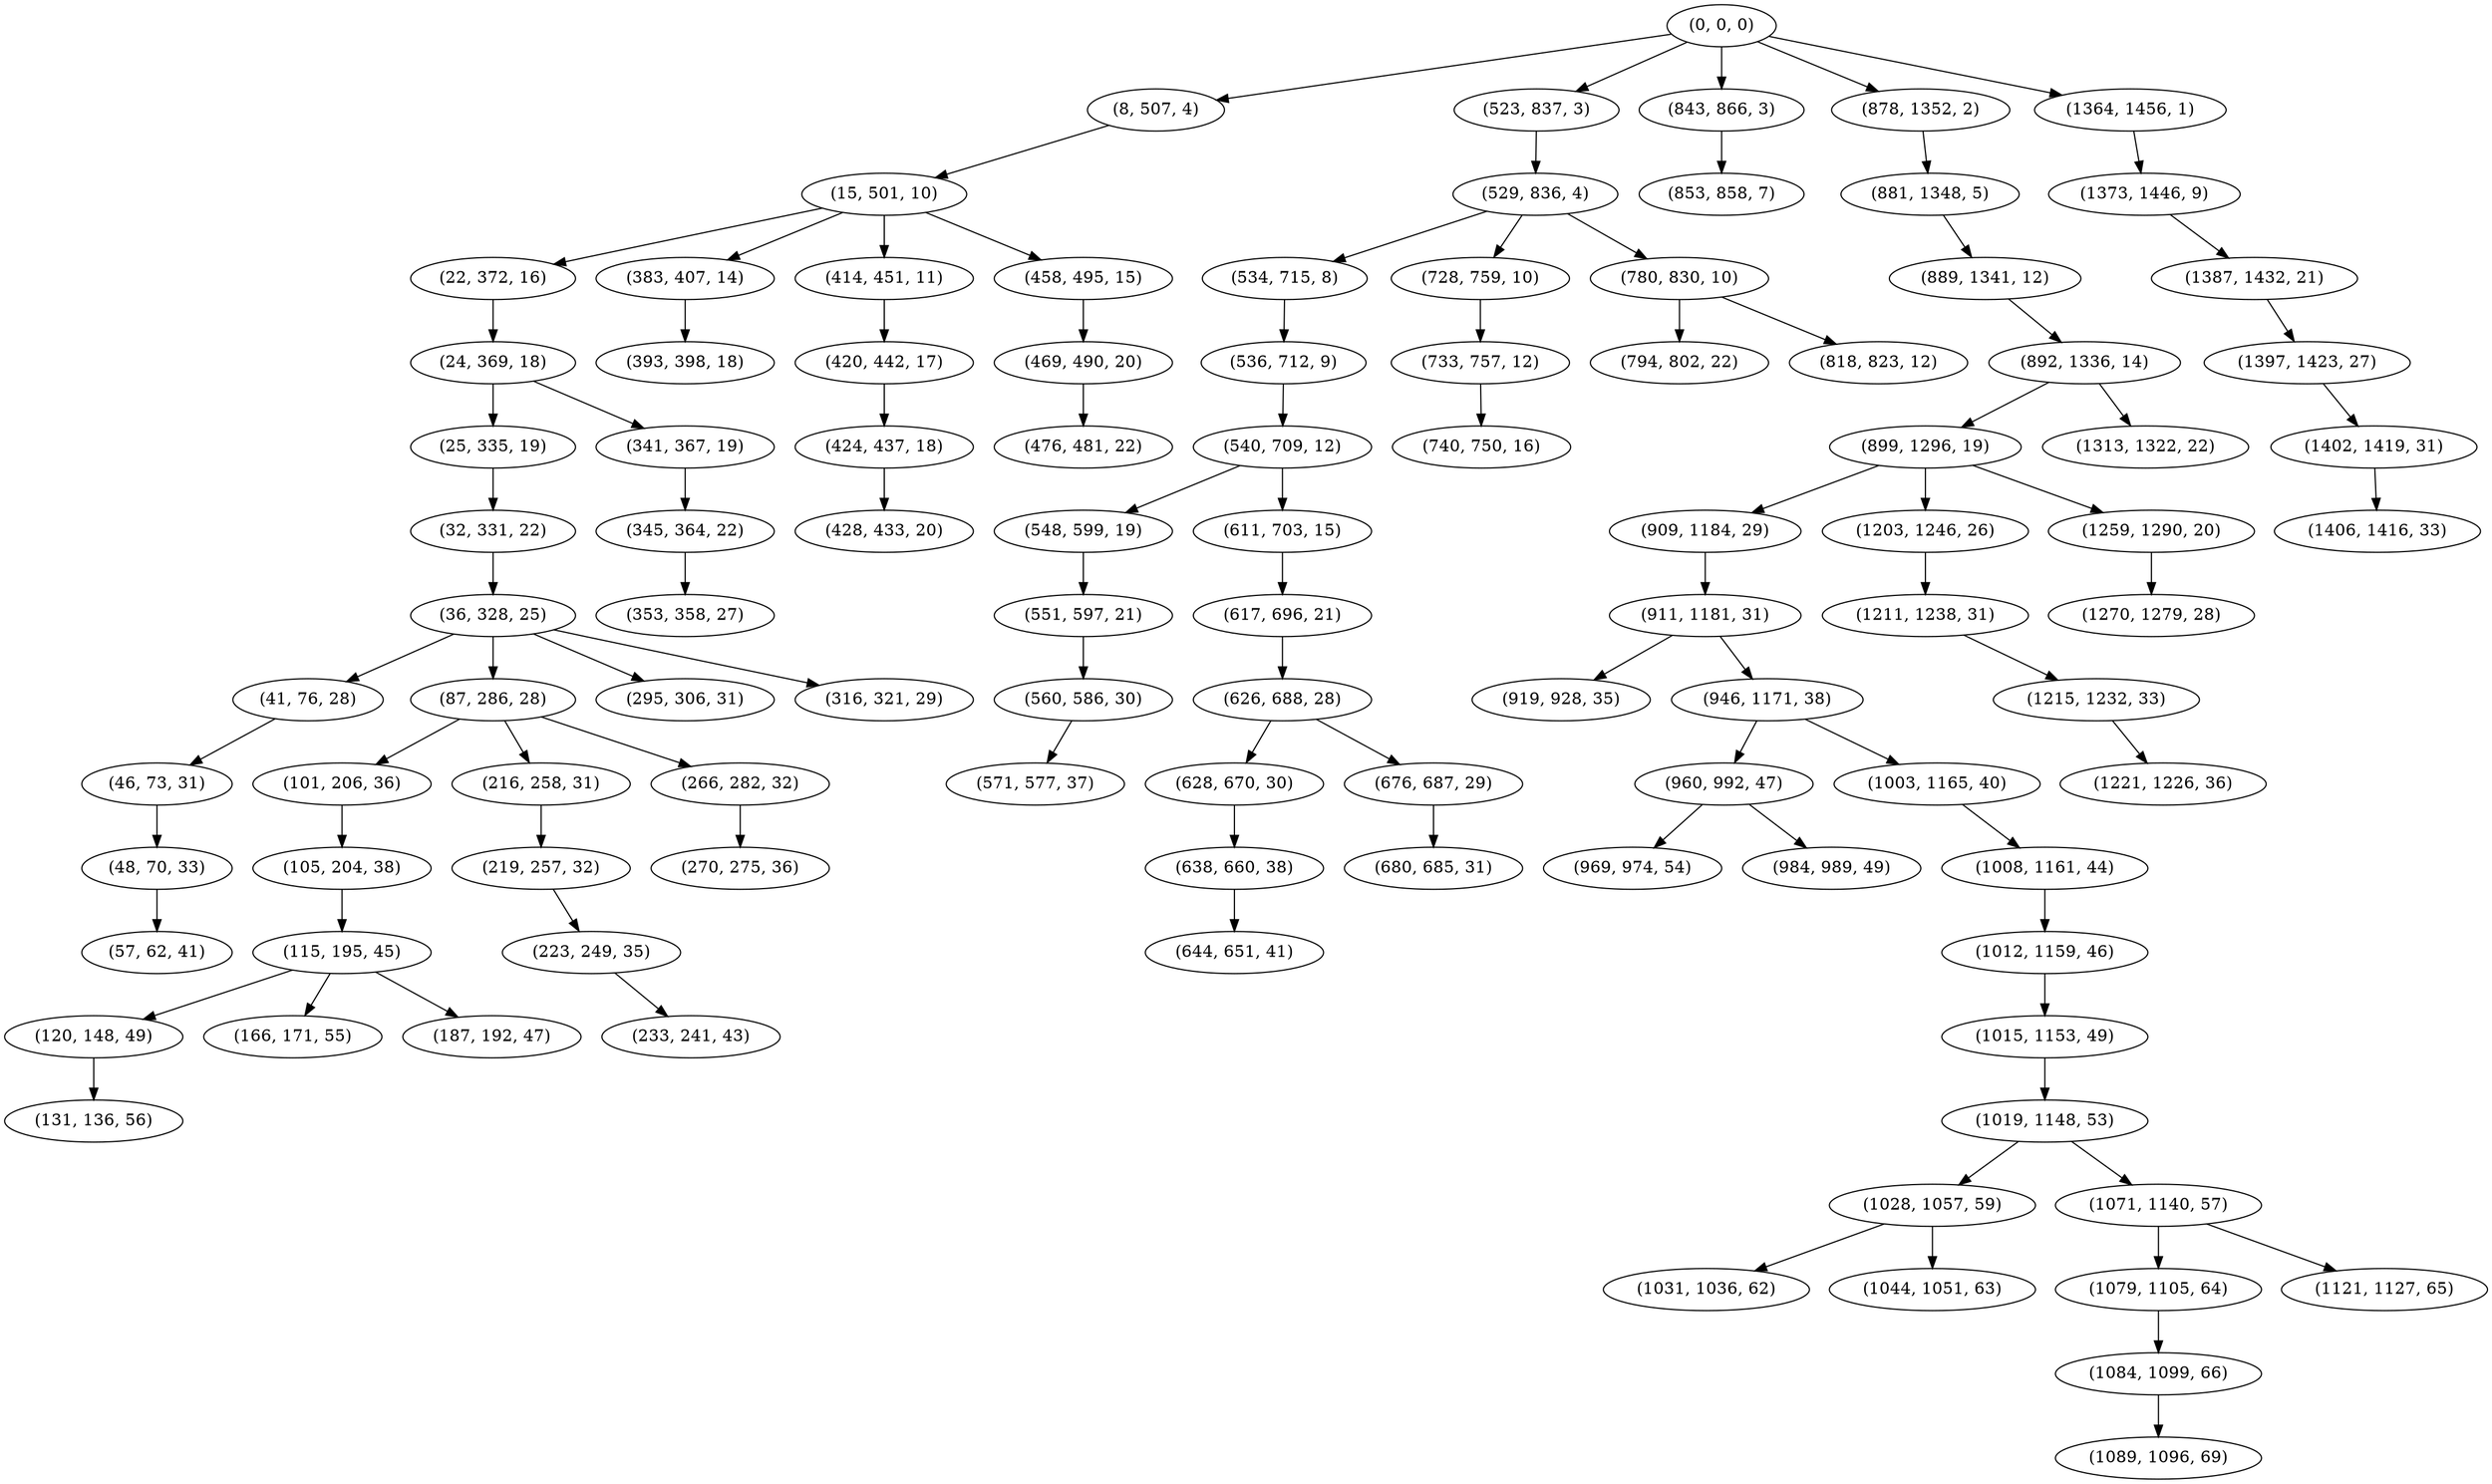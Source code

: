 digraph tree {
    "(0, 0, 0)";
    "(8, 507, 4)";
    "(15, 501, 10)";
    "(22, 372, 16)";
    "(24, 369, 18)";
    "(25, 335, 19)";
    "(32, 331, 22)";
    "(36, 328, 25)";
    "(41, 76, 28)";
    "(46, 73, 31)";
    "(48, 70, 33)";
    "(57, 62, 41)";
    "(87, 286, 28)";
    "(101, 206, 36)";
    "(105, 204, 38)";
    "(115, 195, 45)";
    "(120, 148, 49)";
    "(131, 136, 56)";
    "(166, 171, 55)";
    "(187, 192, 47)";
    "(216, 258, 31)";
    "(219, 257, 32)";
    "(223, 249, 35)";
    "(233, 241, 43)";
    "(266, 282, 32)";
    "(270, 275, 36)";
    "(295, 306, 31)";
    "(316, 321, 29)";
    "(341, 367, 19)";
    "(345, 364, 22)";
    "(353, 358, 27)";
    "(383, 407, 14)";
    "(393, 398, 18)";
    "(414, 451, 11)";
    "(420, 442, 17)";
    "(424, 437, 18)";
    "(428, 433, 20)";
    "(458, 495, 15)";
    "(469, 490, 20)";
    "(476, 481, 22)";
    "(523, 837, 3)";
    "(529, 836, 4)";
    "(534, 715, 8)";
    "(536, 712, 9)";
    "(540, 709, 12)";
    "(548, 599, 19)";
    "(551, 597, 21)";
    "(560, 586, 30)";
    "(571, 577, 37)";
    "(611, 703, 15)";
    "(617, 696, 21)";
    "(626, 688, 28)";
    "(628, 670, 30)";
    "(638, 660, 38)";
    "(644, 651, 41)";
    "(676, 687, 29)";
    "(680, 685, 31)";
    "(728, 759, 10)";
    "(733, 757, 12)";
    "(740, 750, 16)";
    "(780, 830, 10)";
    "(794, 802, 22)";
    "(818, 823, 12)";
    "(843, 866, 3)";
    "(853, 858, 7)";
    "(878, 1352, 2)";
    "(881, 1348, 5)";
    "(889, 1341, 12)";
    "(892, 1336, 14)";
    "(899, 1296, 19)";
    "(909, 1184, 29)";
    "(911, 1181, 31)";
    "(919, 928, 35)";
    "(946, 1171, 38)";
    "(960, 992, 47)";
    "(969, 974, 54)";
    "(984, 989, 49)";
    "(1003, 1165, 40)";
    "(1008, 1161, 44)";
    "(1012, 1159, 46)";
    "(1015, 1153, 49)";
    "(1019, 1148, 53)";
    "(1028, 1057, 59)";
    "(1031, 1036, 62)";
    "(1044, 1051, 63)";
    "(1071, 1140, 57)";
    "(1079, 1105, 64)";
    "(1084, 1099, 66)";
    "(1089, 1096, 69)";
    "(1121, 1127, 65)";
    "(1203, 1246, 26)";
    "(1211, 1238, 31)";
    "(1215, 1232, 33)";
    "(1221, 1226, 36)";
    "(1259, 1290, 20)";
    "(1270, 1279, 28)";
    "(1313, 1322, 22)";
    "(1364, 1456, 1)";
    "(1373, 1446, 9)";
    "(1387, 1432, 21)";
    "(1397, 1423, 27)";
    "(1402, 1419, 31)";
    "(1406, 1416, 33)";
    "(0, 0, 0)" -> "(8, 507, 4)";
    "(0, 0, 0)" -> "(523, 837, 3)";
    "(0, 0, 0)" -> "(843, 866, 3)";
    "(0, 0, 0)" -> "(878, 1352, 2)";
    "(0, 0, 0)" -> "(1364, 1456, 1)";
    "(8, 507, 4)" -> "(15, 501, 10)";
    "(15, 501, 10)" -> "(22, 372, 16)";
    "(15, 501, 10)" -> "(383, 407, 14)";
    "(15, 501, 10)" -> "(414, 451, 11)";
    "(15, 501, 10)" -> "(458, 495, 15)";
    "(22, 372, 16)" -> "(24, 369, 18)";
    "(24, 369, 18)" -> "(25, 335, 19)";
    "(24, 369, 18)" -> "(341, 367, 19)";
    "(25, 335, 19)" -> "(32, 331, 22)";
    "(32, 331, 22)" -> "(36, 328, 25)";
    "(36, 328, 25)" -> "(41, 76, 28)";
    "(36, 328, 25)" -> "(87, 286, 28)";
    "(36, 328, 25)" -> "(295, 306, 31)";
    "(36, 328, 25)" -> "(316, 321, 29)";
    "(41, 76, 28)" -> "(46, 73, 31)";
    "(46, 73, 31)" -> "(48, 70, 33)";
    "(48, 70, 33)" -> "(57, 62, 41)";
    "(87, 286, 28)" -> "(101, 206, 36)";
    "(87, 286, 28)" -> "(216, 258, 31)";
    "(87, 286, 28)" -> "(266, 282, 32)";
    "(101, 206, 36)" -> "(105, 204, 38)";
    "(105, 204, 38)" -> "(115, 195, 45)";
    "(115, 195, 45)" -> "(120, 148, 49)";
    "(115, 195, 45)" -> "(166, 171, 55)";
    "(115, 195, 45)" -> "(187, 192, 47)";
    "(120, 148, 49)" -> "(131, 136, 56)";
    "(216, 258, 31)" -> "(219, 257, 32)";
    "(219, 257, 32)" -> "(223, 249, 35)";
    "(223, 249, 35)" -> "(233, 241, 43)";
    "(266, 282, 32)" -> "(270, 275, 36)";
    "(341, 367, 19)" -> "(345, 364, 22)";
    "(345, 364, 22)" -> "(353, 358, 27)";
    "(383, 407, 14)" -> "(393, 398, 18)";
    "(414, 451, 11)" -> "(420, 442, 17)";
    "(420, 442, 17)" -> "(424, 437, 18)";
    "(424, 437, 18)" -> "(428, 433, 20)";
    "(458, 495, 15)" -> "(469, 490, 20)";
    "(469, 490, 20)" -> "(476, 481, 22)";
    "(523, 837, 3)" -> "(529, 836, 4)";
    "(529, 836, 4)" -> "(534, 715, 8)";
    "(529, 836, 4)" -> "(728, 759, 10)";
    "(529, 836, 4)" -> "(780, 830, 10)";
    "(534, 715, 8)" -> "(536, 712, 9)";
    "(536, 712, 9)" -> "(540, 709, 12)";
    "(540, 709, 12)" -> "(548, 599, 19)";
    "(540, 709, 12)" -> "(611, 703, 15)";
    "(548, 599, 19)" -> "(551, 597, 21)";
    "(551, 597, 21)" -> "(560, 586, 30)";
    "(560, 586, 30)" -> "(571, 577, 37)";
    "(611, 703, 15)" -> "(617, 696, 21)";
    "(617, 696, 21)" -> "(626, 688, 28)";
    "(626, 688, 28)" -> "(628, 670, 30)";
    "(626, 688, 28)" -> "(676, 687, 29)";
    "(628, 670, 30)" -> "(638, 660, 38)";
    "(638, 660, 38)" -> "(644, 651, 41)";
    "(676, 687, 29)" -> "(680, 685, 31)";
    "(728, 759, 10)" -> "(733, 757, 12)";
    "(733, 757, 12)" -> "(740, 750, 16)";
    "(780, 830, 10)" -> "(794, 802, 22)";
    "(780, 830, 10)" -> "(818, 823, 12)";
    "(843, 866, 3)" -> "(853, 858, 7)";
    "(878, 1352, 2)" -> "(881, 1348, 5)";
    "(881, 1348, 5)" -> "(889, 1341, 12)";
    "(889, 1341, 12)" -> "(892, 1336, 14)";
    "(892, 1336, 14)" -> "(899, 1296, 19)";
    "(892, 1336, 14)" -> "(1313, 1322, 22)";
    "(899, 1296, 19)" -> "(909, 1184, 29)";
    "(899, 1296, 19)" -> "(1203, 1246, 26)";
    "(899, 1296, 19)" -> "(1259, 1290, 20)";
    "(909, 1184, 29)" -> "(911, 1181, 31)";
    "(911, 1181, 31)" -> "(919, 928, 35)";
    "(911, 1181, 31)" -> "(946, 1171, 38)";
    "(946, 1171, 38)" -> "(960, 992, 47)";
    "(946, 1171, 38)" -> "(1003, 1165, 40)";
    "(960, 992, 47)" -> "(969, 974, 54)";
    "(960, 992, 47)" -> "(984, 989, 49)";
    "(1003, 1165, 40)" -> "(1008, 1161, 44)";
    "(1008, 1161, 44)" -> "(1012, 1159, 46)";
    "(1012, 1159, 46)" -> "(1015, 1153, 49)";
    "(1015, 1153, 49)" -> "(1019, 1148, 53)";
    "(1019, 1148, 53)" -> "(1028, 1057, 59)";
    "(1019, 1148, 53)" -> "(1071, 1140, 57)";
    "(1028, 1057, 59)" -> "(1031, 1036, 62)";
    "(1028, 1057, 59)" -> "(1044, 1051, 63)";
    "(1071, 1140, 57)" -> "(1079, 1105, 64)";
    "(1071, 1140, 57)" -> "(1121, 1127, 65)";
    "(1079, 1105, 64)" -> "(1084, 1099, 66)";
    "(1084, 1099, 66)" -> "(1089, 1096, 69)";
    "(1203, 1246, 26)" -> "(1211, 1238, 31)";
    "(1211, 1238, 31)" -> "(1215, 1232, 33)";
    "(1215, 1232, 33)" -> "(1221, 1226, 36)";
    "(1259, 1290, 20)" -> "(1270, 1279, 28)";
    "(1364, 1456, 1)" -> "(1373, 1446, 9)";
    "(1373, 1446, 9)" -> "(1387, 1432, 21)";
    "(1387, 1432, 21)" -> "(1397, 1423, 27)";
    "(1397, 1423, 27)" -> "(1402, 1419, 31)";
    "(1402, 1419, 31)" -> "(1406, 1416, 33)";
}

